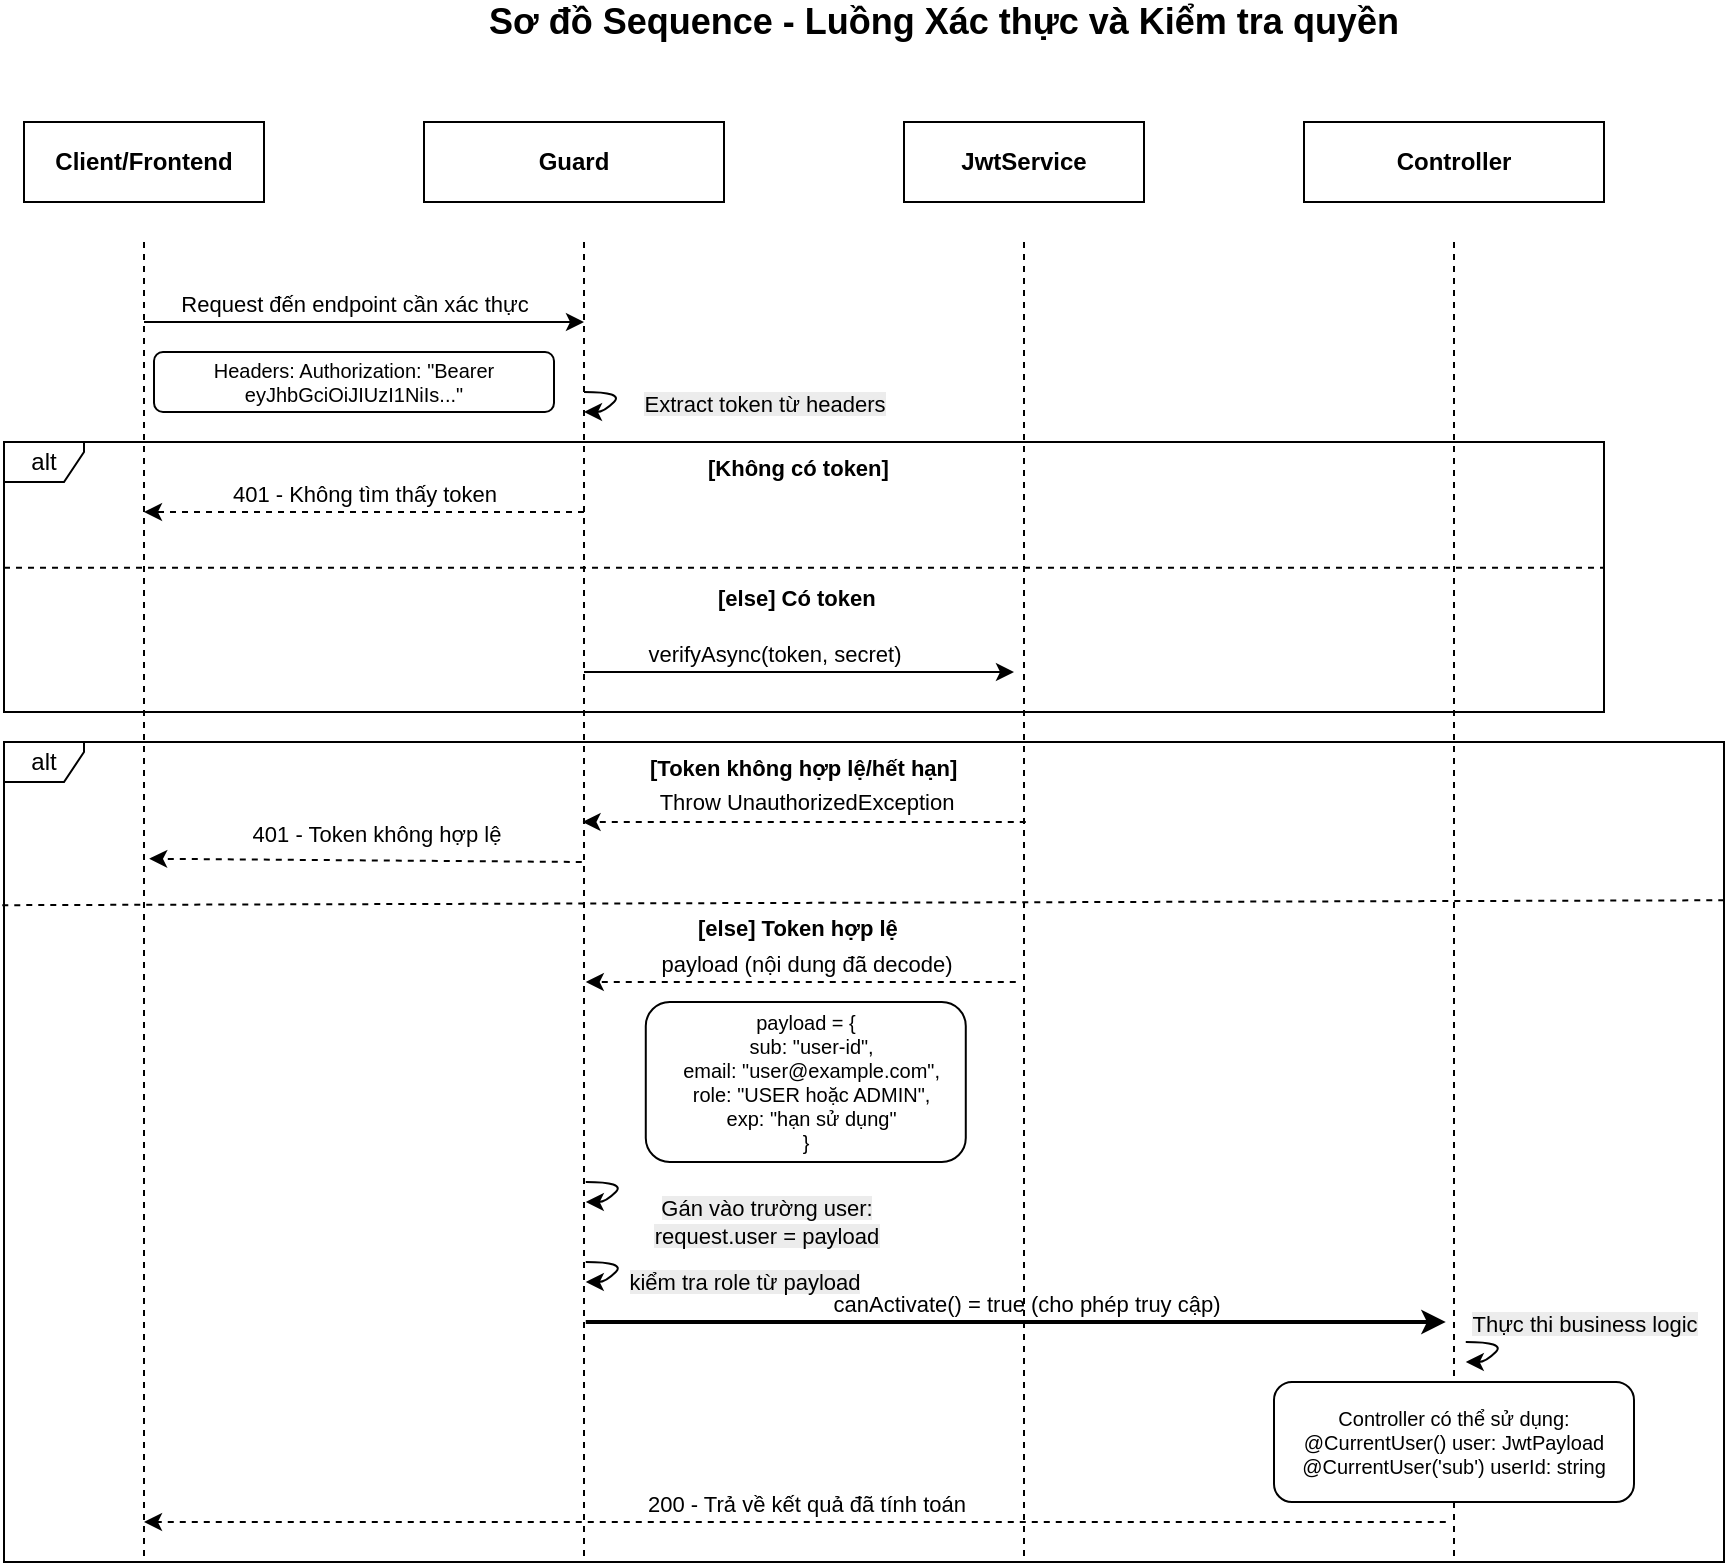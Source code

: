 <mxfile version="28.0.9">
  <diagram name="Luồng Xác thực" id="authentication_flow">
    <mxGraphModel dx="476" dy="215" grid="1" gridSize="10" guides="1" tooltips="1" connect="1" arrows="1" fold="1" page="1" pageScale="1" pageWidth="1400" pageHeight="900" math="0" shadow="0">
      <root>
        <mxCell id="0" />
        <mxCell id="1" parent="0" />
        <mxCell id="alt_frame2" value="alt" style="shape=umlFrame;whiteSpace=wrap;html=1;width=40;height=20;" parent="1" vertex="1">
          <mxGeometry x="70" y="390" width="860" height="410" as="geometry" />
        </mxCell>
        <mxCell id="title" value="Sơ đồ Sequence - Luồng Xác thực và Kiểm tra quyền" style="text;html=1;strokeColor=none;fillColor=none;align=center;verticalAlign=middle;whiteSpace=wrap;rounded=0;fontSize=18;fontStyle=1;" parent="1" vertex="1">
          <mxGeometry x="300" y="20" width="480" height="20" as="geometry" />
        </mxCell>
        <mxCell id="client_box" value="Client/Frontend" style="rounded=0;whiteSpace=wrap;html=1;fontStyle=1;" parent="1" vertex="1">
          <mxGeometry x="80" y="80" width="120" height="40" as="geometry" />
        </mxCell>
        <mxCell id="guard_box" value="Guard" style="rounded=0;whiteSpace=wrap;html=1;fontStyle=1;" parent="1" vertex="1">
          <mxGeometry x="280" y="80" width="150" height="40" as="geometry" />
        </mxCell>
        <mxCell id="jwt_box" value="JwtService" style="rounded=0;whiteSpace=wrap;html=1;fontStyle=1;" parent="1" vertex="1">
          <mxGeometry x="520" y="80" width="120" height="40" as="geometry" />
        </mxCell>
        <mxCell id="controller_box" value="Controller" style="rounded=0;whiteSpace=wrap;html=1;fontStyle=1;" parent="1" vertex="1">
          <mxGeometry x="720" y="80" width="150" height="40" as="geometry" />
        </mxCell>
        <mxCell id="client_lifeline" value="" style="endArrow=none;dashed=1;html=1;strokeWidth=1;" parent="1" edge="1">
          <mxGeometry width="50" height="50" relative="1" as="geometry">
            <mxPoint x="140" y="140" as="sourcePoint" />
            <mxPoint x="140" y="800" as="targetPoint" />
          </mxGeometry>
        </mxCell>
        <mxCell id="guard_lifeline" value="" style="endArrow=none;dashed=1;html=1;strokeWidth=1;" parent="1" edge="1">
          <mxGeometry width="50" height="50" relative="1" as="geometry">
            <mxPoint x="360" y="140" as="sourcePoint" />
            <mxPoint x="360" y="800" as="targetPoint" />
          </mxGeometry>
        </mxCell>
        <mxCell id="jwt_lifeline" value="" style="endArrow=none;dashed=1;html=1;strokeWidth=1;" parent="1" edge="1">
          <mxGeometry width="50" height="50" relative="1" as="geometry">
            <mxPoint x="580" y="140" as="sourcePoint" />
            <mxPoint x="580" y="800" as="targetPoint" />
          </mxGeometry>
        </mxCell>
        <mxCell id="controller_lifeline" value="" style="endArrow=none;dashed=1;html=1;strokeWidth=1;" parent="1" edge="1">
          <mxGeometry width="50" height="50" relative="1" as="geometry">
            <mxPoint x="795" y="140" as="sourcePoint" />
            <mxPoint x="795" y="800" as="targetPoint" />
          </mxGeometry>
        </mxCell>
        <mxCell id="msg1" value="" style="endArrow=classic;html=1;strokeWidth=1;" parent="1" edge="1">
          <mxGeometry width="50" height="50" relative="1" as="geometry">
            <mxPoint x="140" y="180" as="sourcePoint" />
            <mxPoint x="360" y="180" as="targetPoint" />
          </mxGeometry>
        </mxCell>
        <mxCell id="msg1_label" value="&lt;span style=&quot;font-weight: normal;&quot;&gt;Request đến endpoint cần xác thực&lt;/span&gt;" style="text;html=1;align=center;verticalAlign=bottom;resizable=0;points=[];autosize=1;fontStyle=1;fontSize=11;" parent="1" vertex="1">
          <mxGeometry x="145" y="150" width="200" height="30" as="geometry" />
        </mxCell>
        <mxCell id="note1" value="Headers: Authorization: &quot;Bearer eyJhbGciOiJIUzI1NiIs...&quot;" style="rounded=1;whiteSpace=wrap;html=1;fontSize=10;" parent="1" vertex="1">
          <mxGeometry x="145" y="195" width="200" height="30" as="geometry" />
        </mxCell>
        <mxCell id="alt_frame1" value="alt" style="shape=umlFrame;whiteSpace=wrap;html=1;width=40;height=20;shadow=0;" parent="1" vertex="1">
          <mxGeometry x="70" y="240" width="800" height="135" as="geometry" />
        </mxCell>
        <mxCell id="alt_condition1" value="&lt;span style=&quot;font-style: normal;&quot;&gt;&lt;b&gt;[Không có token]&lt;/b&gt;&lt;/span&gt;" style="text;html=1;align=left;verticalAlign=top;resizable=0;points=[];autosize=1;fontStyle=2;fontSize=11;color=#c62828;" parent="1" vertex="1">
          <mxGeometry x="420" y="240" width="110" height="30" as="geometry" />
        </mxCell>
        <mxCell id="msg3" value="" style="endArrow=classic;html=1;strokeWidth=1;dashed=1;" parent="1" edge="1">
          <mxGeometry width="50" height="50" relative="1" as="geometry">
            <mxPoint x="360" y="275" as="sourcePoint" />
            <mxPoint x="140" y="275" as="targetPoint" />
          </mxGeometry>
        </mxCell>
        <mxCell id="msg3_label" value="401 - Không tìm thấy token" style="text;html=1;align=center;verticalAlign=bottom;resizable=0;points=[];autosize=1;fontSize=11;color=#c62828;" parent="1" vertex="1">
          <mxGeometry x="180" y="250" width="140" height="25" as="geometry" />
        </mxCell>
        <mxCell id="else_frame" value="&lt;b style=&quot;font-style: normal;&quot;&gt;[else] Có token&lt;/b&gt;" style="text;html=1;align=left;verticalAlign=top;resizable=0;points=[];autosize=1;fontStyle=2;fontSize=11;color=#2e7d32;" parent="1" vertex="1">
          <mxGeometry x="425" y="305" width="100" height="30" as="geometry" />
        </mxCell>
        <mxCell id="msg4" value="" style="endArrow=classic;html=1;strokeWidth=1;" parent="1" edge="1">
          <mxGeometry width="50" height="50" relative="1" as="geometry">
            <mxPoint x="360" y="355" as="sourcePoint" />
            <mxPoint x="575" y="355" as="targetPoint" />
          </mxGeometry>
        </mxCell>
        <mxCell id="msg4_label" value="verifyAsync(token, secret)" style="text;html=1;align=center;verticalAlign=bottom;resizable=0;points=[];autosize=1;fontSize=11;" parent="1" vertex="1">
          <mxGeometry x="390" y="330" width="130" height="25" as="geometry" />
        </mxCell>
        <mxCell id="alt_condition2" value="&lt;b style=&quot;font-style: normal;&quot;&gt;[Token không hợp lệ/hết hạn]&lt;/b&gt;" style="text;html=1;align=left;verticalAlign=top;resizable=0;points=[];autosize=1;fontStyle=2;fontSize=11;color=#c62828;" parent="1" vertex="1">
          <mxGeometry x="390.89" y="390" width="180" height="30" as="geometry" />
        </mxCell>
        <mxCell id="msg5" value="" style="endArrow=classic;html=1;strokeWidth=1;dashed=1;entryX=0.526;entryY=1.135;entryDx=0;entryDy=0;entryPerimeter=0;" parent="1" edge="1">
          <mxGeometry width="50" height="50" relative="1" as="geometry">
            <mxPoint x="580.89" y="430" as="sourcePoint" />
            <mxPoint x="359.27" y="430.005" as="targetPoint" />
          </mxGeometry>
        </mxCell>
        <mxCell id="fdzB_pWs_cNC_eh8pnbF-12" value="Throw UnauthorizedException" style="edgeLabel;html=1;align=center;verticalAlign=middle;resizable=0;points=[];" parent="msg5" vertex="1" connectable="0">
          <mxGeometry x="-0.148" y="-1" relative="1" as="geometry">
            <mxPoint x="-16" y="-9" as="offset" />
          </mxGeometry>
        </mxCell>
        <mxCell id="msg5_label" value="401 - Token không hợp lệ" style="text;html=1;align=center;verticalAlign=bottom;resizable=0;points=[];autosize=1;fontSize=11;color=#c62828;" parent="1" vertex="1">
          <mxGeometry x="190.89" y="420" width="130" height="25" as="geometry" />
        </mxCell>
        <mxCell id="else_frame2" value="&lt;span style=&quot;font-style: normal;&quot;&gt;&lt;b&gt;[else] Token hợp lệ&lt;/b&gt;&lt;/span&gt;" style="text;html=1;align=left;verticalAlign=top;resizable=0;points=[];autosize=1;fontStyle=2;fontSize=11;color=#2e7d32;" parent="1" vertex="1">
          <mxGeometry x="415" y="470" width="120" height="30" as="geometry" />
        </mxCell>
        <mxCell id="msg6" value="" style="endArrow=classic;html=1;strokeWidth=1;dashed=1;" parent="1" edge="1">
          <mxGeometry width="50" height="50" relative="1" as="geometry">
            <mxPoint x="575.89" y="510" as="sourcePoint" />
            <mxPoint x="360.89" y="510" as="targetPoint" />
          </mxGeometry>
        </mxCell>
        <mxCell id="msg6_label" value="payload (nội dung đã decode)" style="text;html=1;align=center;verticalAlign=bottom;resizable=0;points=[];autosize=1;fontSize=11;" parent="1" vertex="1">
          <mxGeometry x="385.89" y="480" width="170" height="30" as="geometry" />
        </mxCell>
        <mxCell id="payload_note" value="payload = {&lt;br&gt;&amp;nbsp;&amp;nbsp;sub: &quot;user-id&quot;,&lt;br&gt;&amp;nbsp;&amp;nbsp;email: &quot;user@example.com&quot;,&lt;br&gt;&amp;nbsp;&amp;nbsp;role: &quot;USER hoặc ADMIN&quot;,&lt;br&gt;&amp;nbsp;&amp;nbsp;exp: &quot;hạn sử dụng&quot;&lt;br&gt;}" style="rounded=1;whiteSpace=wrap;html=1;fontSize=10;" parent="1" vertex="1">
          <mxGeometry x="390.89" y="520" width="160" height="80" as="geometry" />
        </mxCell>
        <mxCell id="msg8" value="" style="endArrow=classic;html=1;strokeWidth=2;" parent="1" edge="1">
          <mxGeometry width="50" height="50" relative="1" as="geometry">
            <mxPoint x="360.89" y="680" as="sourcePoint" />
            <mxPoint x="790.89" y="680" as="targetPoint" />
          </mxGeometry>
        </mxCell>
        <mxCell id="note4" value="Controller có thể sử dụng:&lt;br&gt;@CurrentUser() user: JwtPayload&lt;br&gt;@CurrentUser(&#39;sub&#39;) userId: string" style="rounded=1;whiteSpace=wrap;html=1;fontSize=10;" parent="1" vertex="1">
          <mxGeometry x="705" y="710" width="180" height="60" as="geometry" />
        </mxCell>
        <mxCell id="msg10" value="" style="endArrow=classic;html=1;strokeWidth=1;dashed=1;" parent="1" edge="1">
          <mxGeometry width="50" height="50" relative="1" as="geometry">
            <mxPoint x="790.89" y="780" as="sourcePoint" />
            <mxPoint x="140" y="780" as="targetPoint" />
          </mxGeometry>
        </mxCell>
        <mxCell id="msg10_label" value="&lt;span style=&quot;font-weight: normal;&quot;&gt;200 - Trả về kết quả đã tính toán&lt;/span&gt;" style="text;html=1;align=center;verticalAlign=bottom;resizable=0;points=[];autosize=1;fontSize=11;color=#2e7d32;fontStyle=1;" parent="1" vertex="1">
          <mxGeometry x="380.89" y="750" width="180" height="30" as="geometry" />
        </mxCell>
        <mxCell id="fdzB_pWs_cNC_eh8pnbF-1" value="" style="curved=1;endArrow=classic;html=1;rounded=0;" parent="1" edge="1">
          <mxGeometry width="50" height="50" relative="1" as="geometry">
            <mxPoint x="360" y="215" as="sourcePoint" />
            <mxPoint x="360" y="225" as="targetPoint" />
            <Array as="points">
              <mxPoint x="380" y="215" />
              <mxPoint x="370" y="225" />
            </Array>
          </mxGeometry>
        </mxCell>
        <mxCell id="fdzB_pWs_cNC_eh8pnbF-2" value="&lt;span style=&quot;background-color: rgb(236, 236, 236);&quot;&gt;Extract token từ headers&lt;/span&gt;" style="edgeLabel;html=1;align=center;verticalAlign=middle;resizable=0;points=[];" parent="fdzB_pWs_cNC_eh8pnbF-1" connectable="0" vertex="1">
          <mxGeometry x="0.175" y="-1" relative="1" as="geometry">
            <mxPoint x="75" y="2" as="offset" />
          </mxGeometry>
        </mxCell>
        <mxCell id="fdzB_pWs_cNC_eh8pnbF-6" value="" style="curved=1;endArrow=classic;html=1;rounded=0;" parent="1" edge="1">
          <mxGeometry width="50" height="50" relative="1" as="geometry">
            <mxPoint x="360.89" y="610" as="sourcePoint" />
            <mxPoint x="360.89" y="620" as="targetPoint" />
            <Array as="points">
              <mxPoint x="380.89" y="610" />
              <mxPoint x="370.89" y="620" />
            </Array>
          </mxGeometry>
        </mxCell>
        <mxCell id="fdzB_pWs_cNC_eh8pnbF-7" value="&lt;span style=&quot;background-color: rgb(236, 236, 236);&quot;&gt;Gán vào trường user:&lt;/span&gt;&lt;br&gt;&lt;div&gt;&lt;span style=&quot;background-color: rgb(236, 236, 236);&quot;&gt;request.user = payload&lt;/span&gt;&lt;/div&gt;" style="edgeLabel;html=1;align=center;verticalAlign=middle;resizable=0;points=[];" parent="fdzB_pWs_cNC_eh8pnbF-6" connectable="0" vertex="1">
          <mxGeometry x="0.175" y="-1" relative="1" as="geometry">
            <mxPoint x="75" y="16" as="offset" />
          </mxGeometry>
        </mxCell>
        <mxCell id="fdzB_pWs_cNC_eh8pnbF-10" value="" style="endArrow=classic;html=1;strokeWidth=1;dashed=1;entryX=0.526;entryY=1.135;entryDx=0;entryDy=0;entryPerimeter=0;" parent="1" edge="1">
          <mxGeometry width="50" height="50" relative="1" as="geometry">
            <mxPoint x="358.89" y="450" as="sourcePoint" />
            <mxPoint x="142.58" y="448.375" as="targetPoint" />
          </mxGeometry>
        </mxCell>
        <mxCell id="fdzB_pWs_cNC_eh8pnbF-13" value="" style="curved=1;endArrow=classic;html=1;rounded=0;" parent="1" edge="1">
          <mxGeometry width="50" height="50" relative="1" as="geometry">
            <mxPoint x="800.89" y="690" as="sourcePoint" />
            <mxPoint x="800.89" y="700" as="targetPoint" />
            <Array as="points">
              <mxPoint x="820.89" y="690" />
              <mxPoint x="810.89" y="700" />
            </Array>
          </mxGeometry>
        </mxCell>
        <mxCell id="fdzB_pWs_cNC_eh8pnbF-14" value="&lt;span style=&quot;background-color: rgb(236, 236, 236);&quot;&gt;Thực thi business logic&lt;/span&gt;" style="edgeLabel;html=1;align=center;verticalAlign=middle;resizable=0;points=[];" parent="fdzB_pWs_cNC_eh8pnbF-13" connectable="0" vertex="1">
          <mxGeometry x="0.175" y="-1" relative="1" as="geometry">
            <mxPoint x="44" y="-13" as="offset" />
          </mxGeometry>
        </mxCell>
        <mxCell id="fdzB_pWs_cNC_eh8pnbF-15" value="" style="endArrow=none;dashed=1;html=1;rounded=0;exitX=0;exitY=0.466;exitDx=0;exitDy=0;exitPerimeter=0;entryX=1;entryY=0.466;entryDx=0;entryDy=0;entryPerimeter=0;" parent="1" source="alt_frame1" target="alt_frame1" edge="1">
          <mxGeometry width="50" height="50" relative="1" as="geometry">
            <mxPoint x="370" y="455" as="sourcePoint" />
            <mxPoint x="420" y="405" as="targetPoint" />
          </mxGeometry>
        </mxCell>
        <mxCell id="fdzB_pWs_cNC_eh8pnbF-18" value="" style="endArrow=none;dashed=1;html=1;rounded=0;exitX=-0.001;exitY=0.199;exitDx=0;exitDy=0;exitPerimeter=0;entryX=1;entryY=0.193;entryDx=0;entryDy=0;entryPerimeter=0;strokeWidth=1;" parent="1" source="alt_frame2" target="alt_frame2" edge="1">
          <mxGeometry width="50" height="50" relative="1" as="geometry">
            <mxPoint x="80.89" y="472" as="sourcePoint" />
            <mxPoint x="882.89" y="470" as="targetPoint" />
          </mxGeometry>
        </mxCell>
        <mxCell id="msg8_label" value="canActivate() = true (cho phép truy cập)" style="text;html=1;align=center;verticalAlign=bottom;resizable=0;points=[];autosize=1;fontSize=11;" parent="1" vertex="1">
          <mxGeometry x="470.89" y="650" width="220" height="30" as="geometry" />
        </mxCell>
        <mxCell id="x9Un6-TGZ3_LbPjQqrKe-1" value="" style="curved=1;endArrow=classic;html=1;rounded=0;" edge="1" parent="1">
          <mxGeometry width="50" height="50" relative="1" as="geometry">
            <mxPoint x="360.89" y="650" as="sourcePoint" />
            <mxPoint x="360.89" y="660" as="targetPoint" />
            <Array as="points">
              <mxPoint x="380.89" y="650" />
              <mxPoint x="370.89" y="660" />
            </Array>
          </mxGeometry>
        </mxCell>
        <mxCell id="x9Un6-TGZ3_LbPjQqrKe-2" value="&lt;span style=&quot;background-color: rgb(236, 236, 236);&quot;&gt;kiểm tra role từ payload&lt;/span&gt;" style="edgeLabel;html=1;align=center;verticalAlign=middle;resizable=0;points=[];" connectable="0" vertex="1" parent="x9Un6-TGZ3_LbPjQqrKe-1">
          <mxGeometry x="0.175" y="-1" relative="1" as="geometry">
            <mxPoint x="64" y="6" as="offset" />
          </mxGeometry>
        </mxCell>
      </root>
    </mxGraphModel>
  </diagram>
</mxfile>
